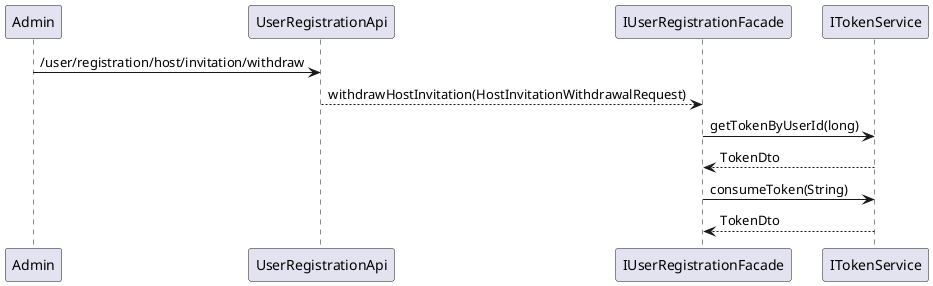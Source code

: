 @startuml
Admin -> UserRegistrationApi: /user/registration/host/invitation/withdraw
UserRegistrationApi --> IUserRegistrationFacade: withdrawHostInvitation(HostInvitationWithdrawalRequest)
IUserRegistrationFacade -> ITokenService : getTokenByUserId(long)
ITokenService --> IUserRegistrationFacade : TokenDto
IUserRegistrationFacade -> ITokenService : consumeToken(String)
ITokenService --> IUserRegistrationFacade : TokenDto
@enduml
